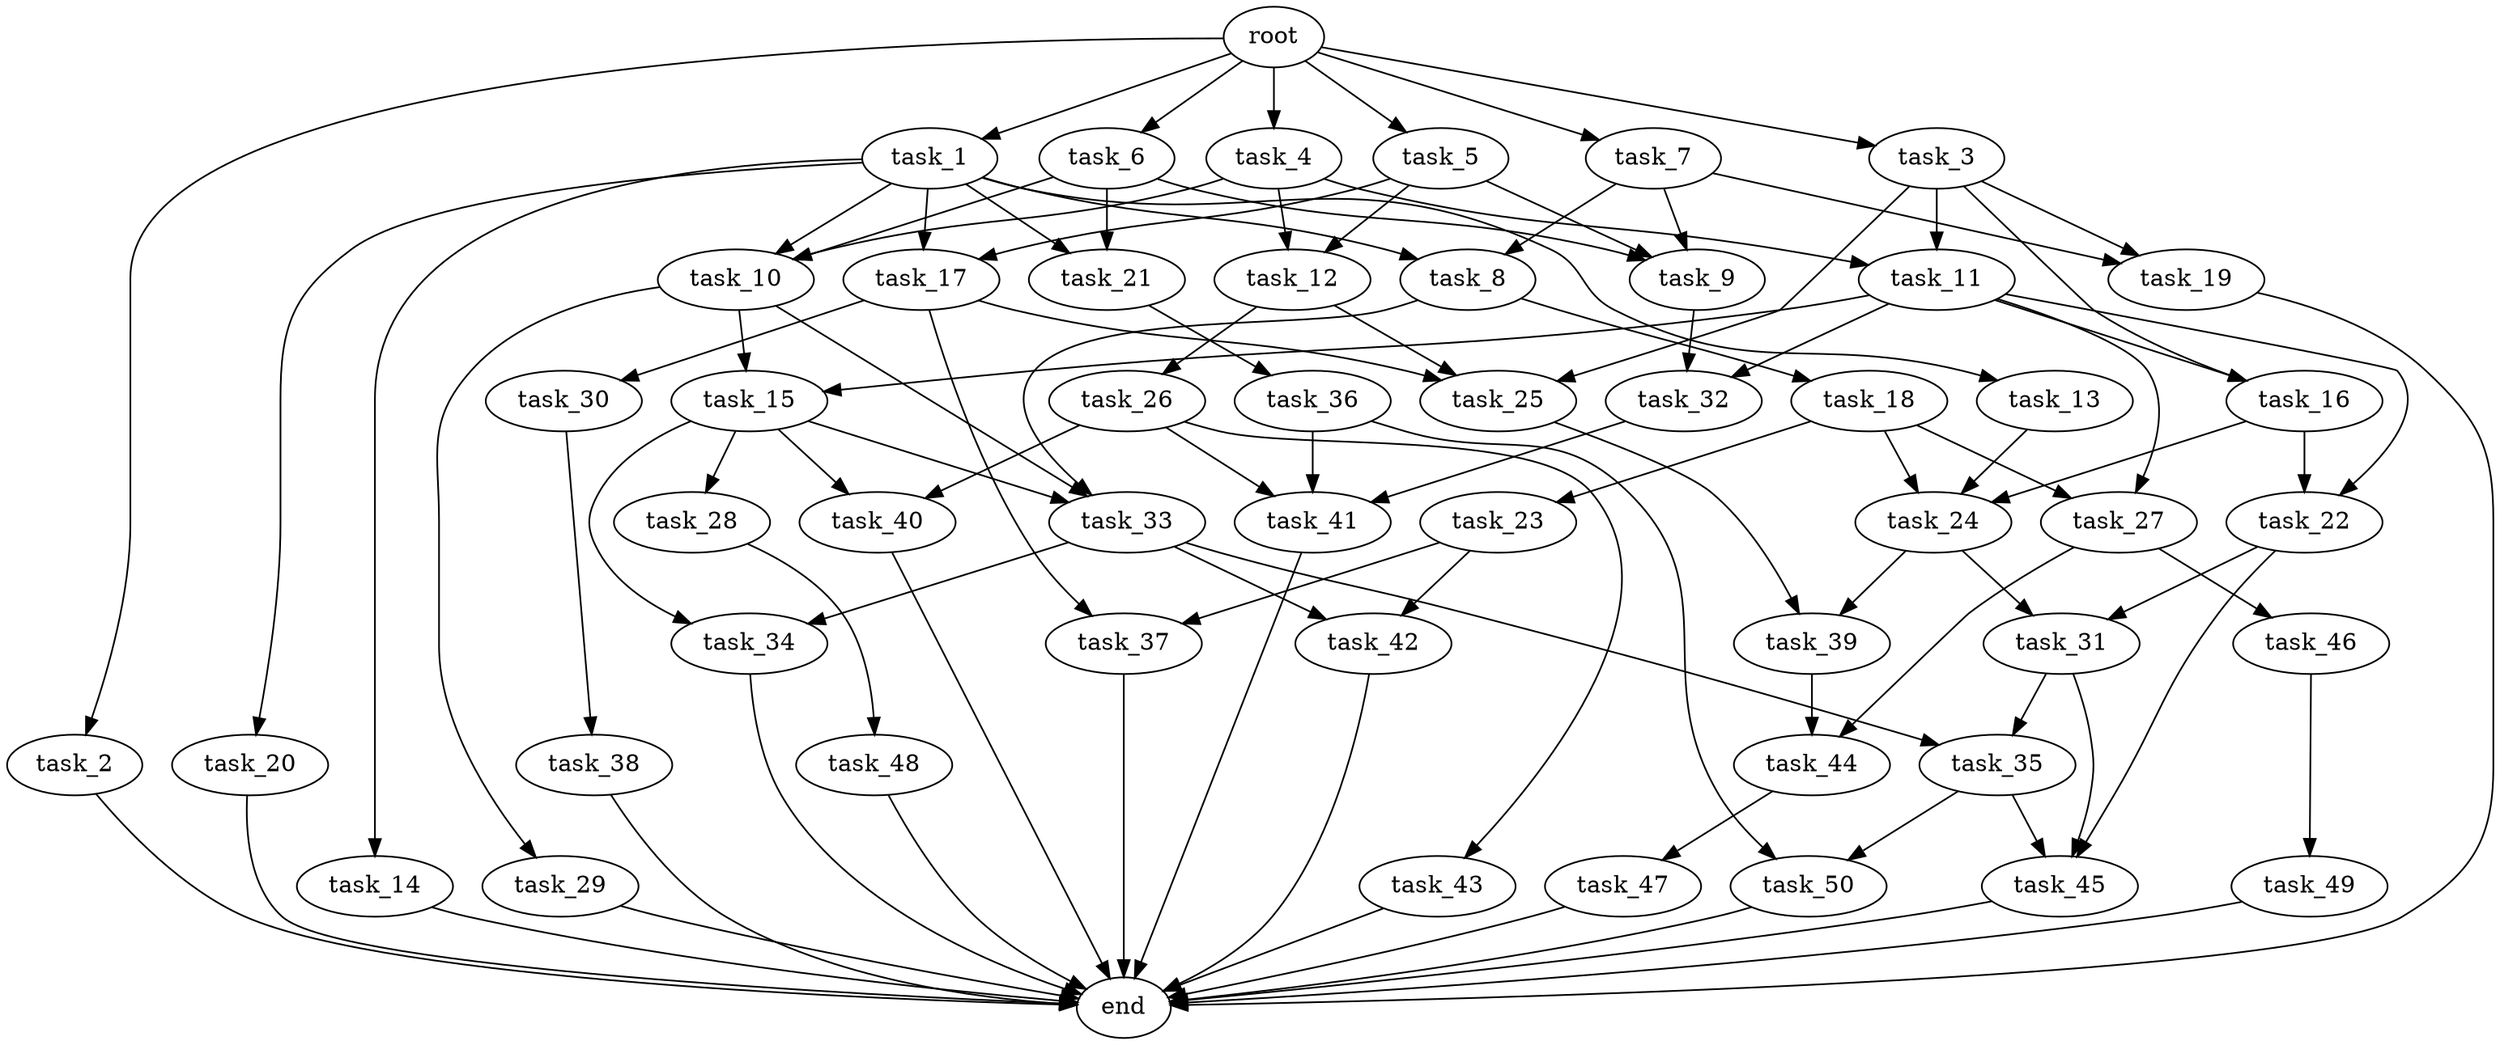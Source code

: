 digraph G {
  root [size="0.000000e+00"];
  task_1 [size="5.900835e+09"];
  task_2 [size="5.353095e+09"];
  task_3 [size="6.398277e+09"];
  task_4 [size="9.099377e+09"];
  task_5 [size="4.266636e+09"];
  task_6 [size="3.951995e+09"];
  task_7 [size="4.698189e+09"];
  task_8 [size="5.190381e+08"];
  task_9 [size="5.391268e+09"];
  task_10 [size="8.765252e+09"];
  task_11 [size="8.651747e+09"];
  task_12 [size="4.868462e+09"];
  task_13 [size="1.341801e+09"];
  task_14 [size="3.981324e+08"];
  task_15 [size="6.503237e+09"];
  task_16 [size="1.785603e+09"];
  task_17 [size="2.921833e+09"];
  task_18 [size="6.881804e+09"];
  task_19 [size="2.056211e+08"];
  task_20 [size="8.325768e+09"];
  task_21 [size="6.989881e+09"];
  task_22 [size="8.824815e+09"];
  task_23 [size="3.704339e+09"];
  task_24 [size="7.313527e+08"];
  task_25 [size="6.879538e+09"];
  task_26 [size="8.143941e+09"];
  task_27 [size="7.543520e+09"];
  task_28 [size="7.147133e+09"];
  task_29 [size="4.930972e+09"];
  task_30 [size="9.172341e+09"];
  task_31 [size="2.837289e+09"];
  task_32 [size="4.620058e+09"];
  task_33 [size="9.746284e+09"];
  task_34 [size="3.447308e+09"];
  task_35 [size="1.829286e+09"];
  task_36 [size="3.464206e+09"];
  task_37 [size="8.853742e+09"];
  task_38 [size="4.369243e+09"];
  task_39 [size="8.108417e+09"];
  task_40 [size="9.887887e+09"];
  task_41 [size="5.926515e+09"];
  task_42 [size="2.074469e+09"];
  task_43 [size="1.779640e+09"];
  task_44 [size="9.980893e+09"];
  task_45 [size="4.344585e+09"];
  task_46 [size="7.239457e+09"];
  task_47 [size="7.534645e+09"];
  task_48 [size="7.133381e+09"];
  task_49 [size="5.809720e+09"];
  task_50 [size="3.191307e+09"];
  end [size="0.000000e+00"];

  root -> task_1 [size="1.000000e-12"];
  root -> task_2 [size="1.000000e-12"];
  root -> task_3 [size="1.000000e-12"];
  root -> task_4 [size="1.000000e-12"];
  root -> task_5 [size="1.000000e-12"];
  root -> task_6 [size="1.000000e-12"];
  root -> task_7 [size="1.000000e-12"];
  task_1 -> task_8 [size="2.595190e+07"];
  task_1 -> task_10 [size="2.921751e+08"];
  task_1 -> task_13 [size="1.341801e+08"];
  task_1 -> task_14 [size="3.981324e+07"];
  task_1 -> task_17 [size="1.460917e+08"];
  task_1 -> task_20 [size="8.325768e+08"];
  task_1 -> task_21 [size="3.494940e+08"];
  task_2 -> end [size="1.000000e-12"];
  task_3 -> task_11 [size="4.325873e+08"];
  task_3 -> task_16 [size="8.928015e+07"];
  task_3 -> task_19 [size="1.028105e+07"];
  task_3 -> task_25 [size="2.293179e+08"];
  task_4 -> task_10 [size="2.921751e+08"];
  task_4 -> task_11 [size="4.325873e+08"];
  task_4 -> task_12 [size="2.434231e+08"];
  task_5 -> task_9 [size="1.797089e+08"];
  task_5 -> task_12 [size="2.434231e+08"];
  task_5 -> task_17 [size="1.460917e+08"];
  task_6 -> task_9 [size="1.797089e+08"];
  task_6 -> task_10 [size="2.921751e+08"];
  task_6 -> task_21 [size="3.494940e+08"];
  task_7 -> task_8 [size="2.595190e+07"];
  task_7 -> task_9 [size="1.797089e+08"];
  task_7 -> task_19 [size="1.028105e+07"];
  task_8 -> task_18 [size="6.881804e+08"];
  task_8 -> task_33 [size="3.248761e+08"];
  task_9 -> task_32 [size="2.310029e+08"];
  task_10 -> task_15 [size="3.251618e+08"];
  task_10 -> task_29 [size="4.930972e+08"];
  task_10 -> task_33 [size="3.248761e+08"];
  task_11 -> task_15 [size="3.251618e+08"];
  task_11 -> task_16 [size="8.928015e+07"];
  task_11 -> task_22 [size="4.412407e+08"];
  task_11 -> task_27 [size="3.771760e+08"];
  task_11 -> task_32 [size="2.310029e+08"];
  task_12 -> task_25 [size="2.293179e+08"];
  task_12 -> task_26 [size="8.143941e+08"];
  task_13 -> task_24 [size="2.437842e+07"];
  task_14 -> end [size="1.000000e-12"];
  task_15 -> task_28 [size="7.147133e+08"];
  task_15 -> task_33 [size="3.248761e+08"];
  task_15 -> task_34 [size="1.723654e+08"];
  task_15 -> task_40 [size="4.943943e+08"];
  task_16 -> task_22 [size="4.412407e+08"];
  task_16 -> task_24 [size="2.437842e+07"];
  task_17 -> task_25 [size="2.293179e+08"];
  task_17 -> task_30 [size="9.172341e+08"];
  task_17 -> task_37 [size="4.426871e+08"];
  task_18 -> task_23 [size="3.704339e+08"];
  task_18 -> task_24 [size="2.437842e+07"];
  task_18 -> task_27 [size="3.771760e+08"];
  task_19 -> end [size="1.000000e-12"];
  task_20 -> end [size="1.000000e-12"];
  task_21 -> task_36 [size="3.464206e+08"];
  task_22 -> task_31 [size="1.418645e+08"];
  task_22 -> task_45 [size="1.448195e+08"];
  task_23 -> task_37 [size="4.426871e+08"];
  task_23 -> task_42 [size="1.037235e+08"];
  task_24 -> task_31 [size="1.418645e+08"];
  task_24 -> task_39 [size="4.054209e+08"];
  task_25 -> task_39 [size="4.054209e+08"];
  task_26 -> task_40 [size="4.943943e+08"];
  task_26 -> task_41 [size="1.975505e+08"];
  task_26 -> task_43 [size="1.779640e+08"];
  task_27 -> task_44 [size="4.990447e+08"];
  task_27 -> task_46 [size="7.239457e+08"];
  task_28 -> task_48 [size="7.133381e+08"];
  task_29 -> end [size="1.000000e-12"];
  task_30 -> task_38 [size="4.369243e+08"];
  task_31 -> task_35 [size="9.146429e+07"];
  task_31 -> task_45 [size="1.448195e+08"];
  task_32 -> task_41 [size="1.975505e+08"];
  task_33 -> task_34 [size="1.723654e+08"];
  task_33 -> task_35 [size="9.146429e+07"];
  task_33 -> task_42 [size="1.037235e+08"];
  task_34 -> end [size="1.000000e-12"];
  task_35 -> task_45 [size="1.448195e+08"];
  task_35 -> task_50 [size="1.595654e+08"];
  task_36 -> task_41 [size="1.975505e+08"];
  task_36 -> task_50 [size="1.595654e+08"];
  task_37 -> end [size="1.000000e-12"];
  task_38 -> end [size="1.000000e-12"];
  task_39 -> task_44 [size="4.990447e+08"];
  task_40 -> end [size="1.000000e-12"];
  task_41 -> end [size="1.000000e-12"];
  task_42 -> end [size="1.000000e-12"];
  task_43 -> end [size="1.000000e-12"];
  task_44 -> task_47 [size="7.534645e+08"];
  task_45 -> end [size="1.000000e-12"];
  task_46 -> task_49 [size="5.809720e+08"];
  task_47 -> end [size="1.000000e-12"];
  task_48 -> end [size="1.000000e-12"];
  task_49 -> end [size="1.000000e-12"];
  task_50 -> end [size="1.000000e-12"];
}
